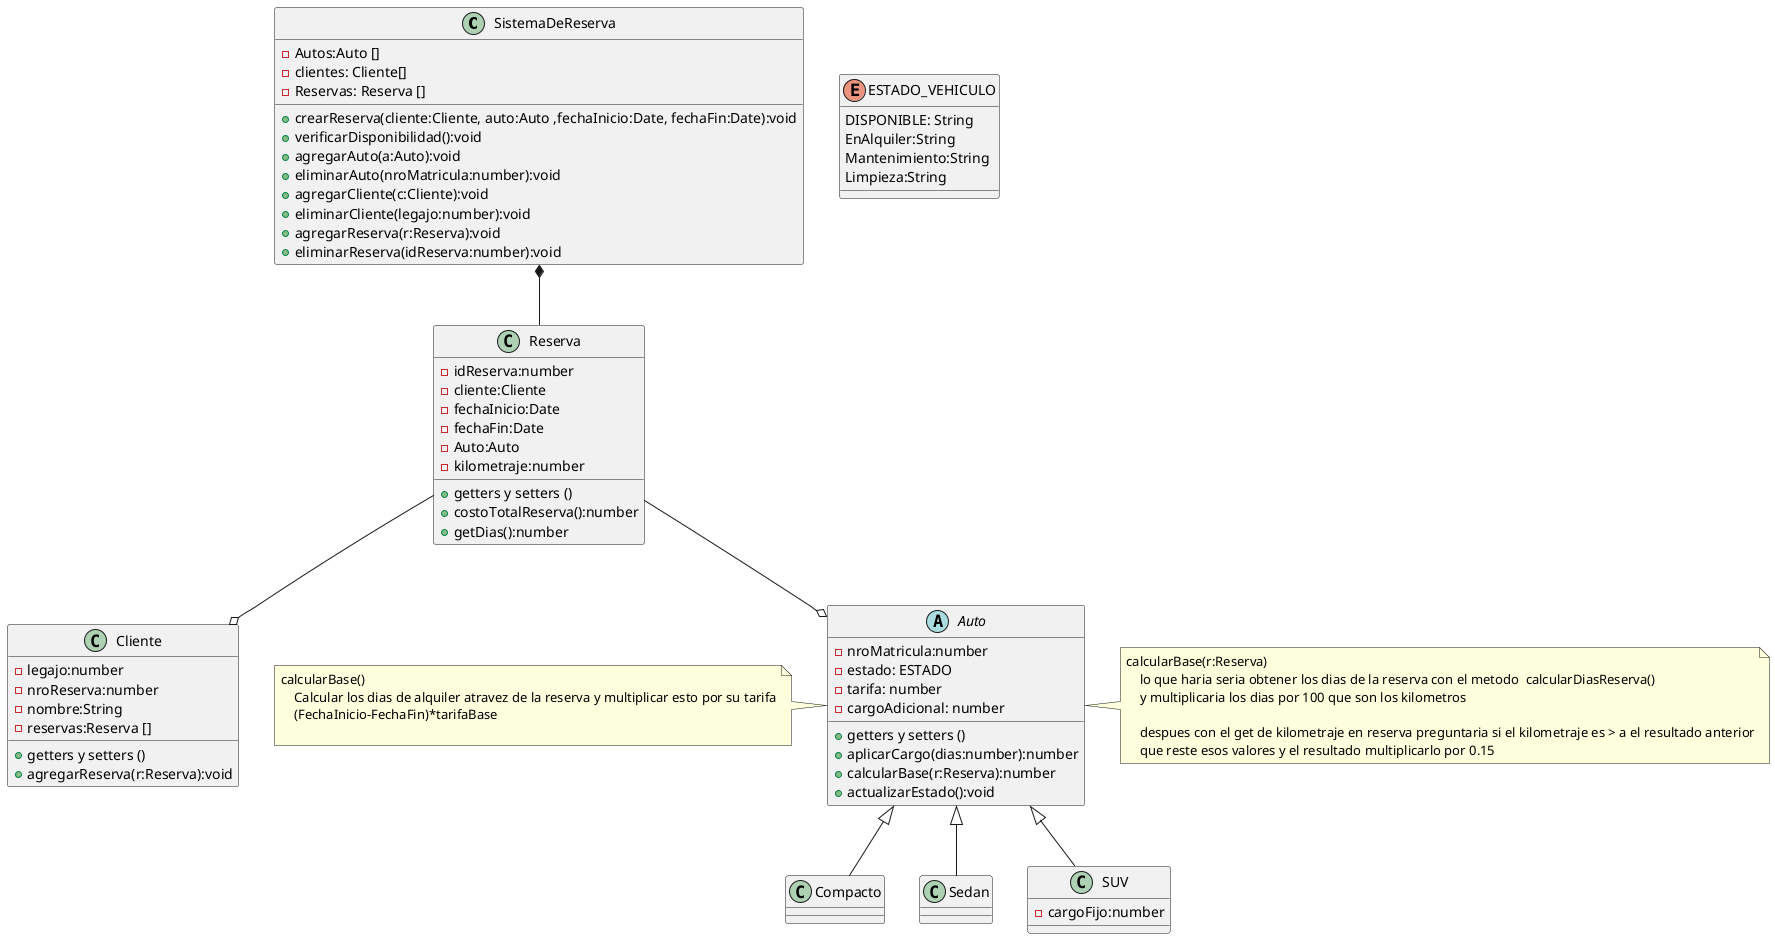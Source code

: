 @startuml TP-Integrador

class SistemaDeReserva{
    - Autos:Auto []
    - clientes: Cliente[]
    - Reservas: Reserva []

    + crearReserva(cliente:Cliente, auto:Auto ,fechaInicio:Date, fechaFin:Date):void
    + verificarDisponibilidad():void
    + agregarAuto(a:Auto):void
    + eliminarAuto(nroMatricula:number):void
    + agregarCliente(c:Cliente):void
    + eliminarCliente(legajo:number):void
    + agregarReserva(r:Reserva):void
    + eliminarReserva(idReserva:number):void
}


class Reserva{
    - idReserva:number
    - cliente:Cliente
    - fechaInicio:Date
    - fechaFin:Date
    - Auto:Auto 
    - kilometraje:number 

    + getters y setters ()
    + costoTotalReserva():number
    + getDias():number
}


abstract class Auto{
    - nroMatricula:number
    - estado: ESTADO
    - tarifa: number
    - cargoAdicional: number

    + getters y setters ()
    + aplicarCargo(dias:number):number
    + calcularBase(r:Reserva):number
    + actualizarEstado():void
}
class Compacto extends Auto{
}
class Sedan extends Auto{
}

class SUV extends Auto{
    - cargoFijo:number
}

note right of Auto{
    calcularBase(r:Reserva)
        lo que haria seria obtener los dias de la reserva con el metodo  calcularDiasReserva()
        y multiplicaria los dias por 100 que son los kilometros

        despues con el get de kilometraje en reserva preguntaria si el kilometraje es > a el resultado anterior
        que reste esos valores y el resultado multiplicarlo por 0.15
}



note left of Auto{
    calcularBase()
        Calcular los dias de alquiler atravez de la reserva y multiplicar esto por su tarifa
        (FechaInicio-FechaFin)*tarifaBase
    
}


class Cliente{
    - legajo:number
    - nroReserva:number
    - nombre:String
    - reservas:Reserva []

    + getters y setters ()
    + agregarReserva(r:Reserva):void
}

enum ESTADO_VEHICULO{
    DISPONIBLE: String
    EnAlquiler:String
    Mantenimiento:String
    Limpieza:String
}



Reserva --o Auto

Reserva --o Cliente

Reserva -up-* SistemaDeReserva


@enduml